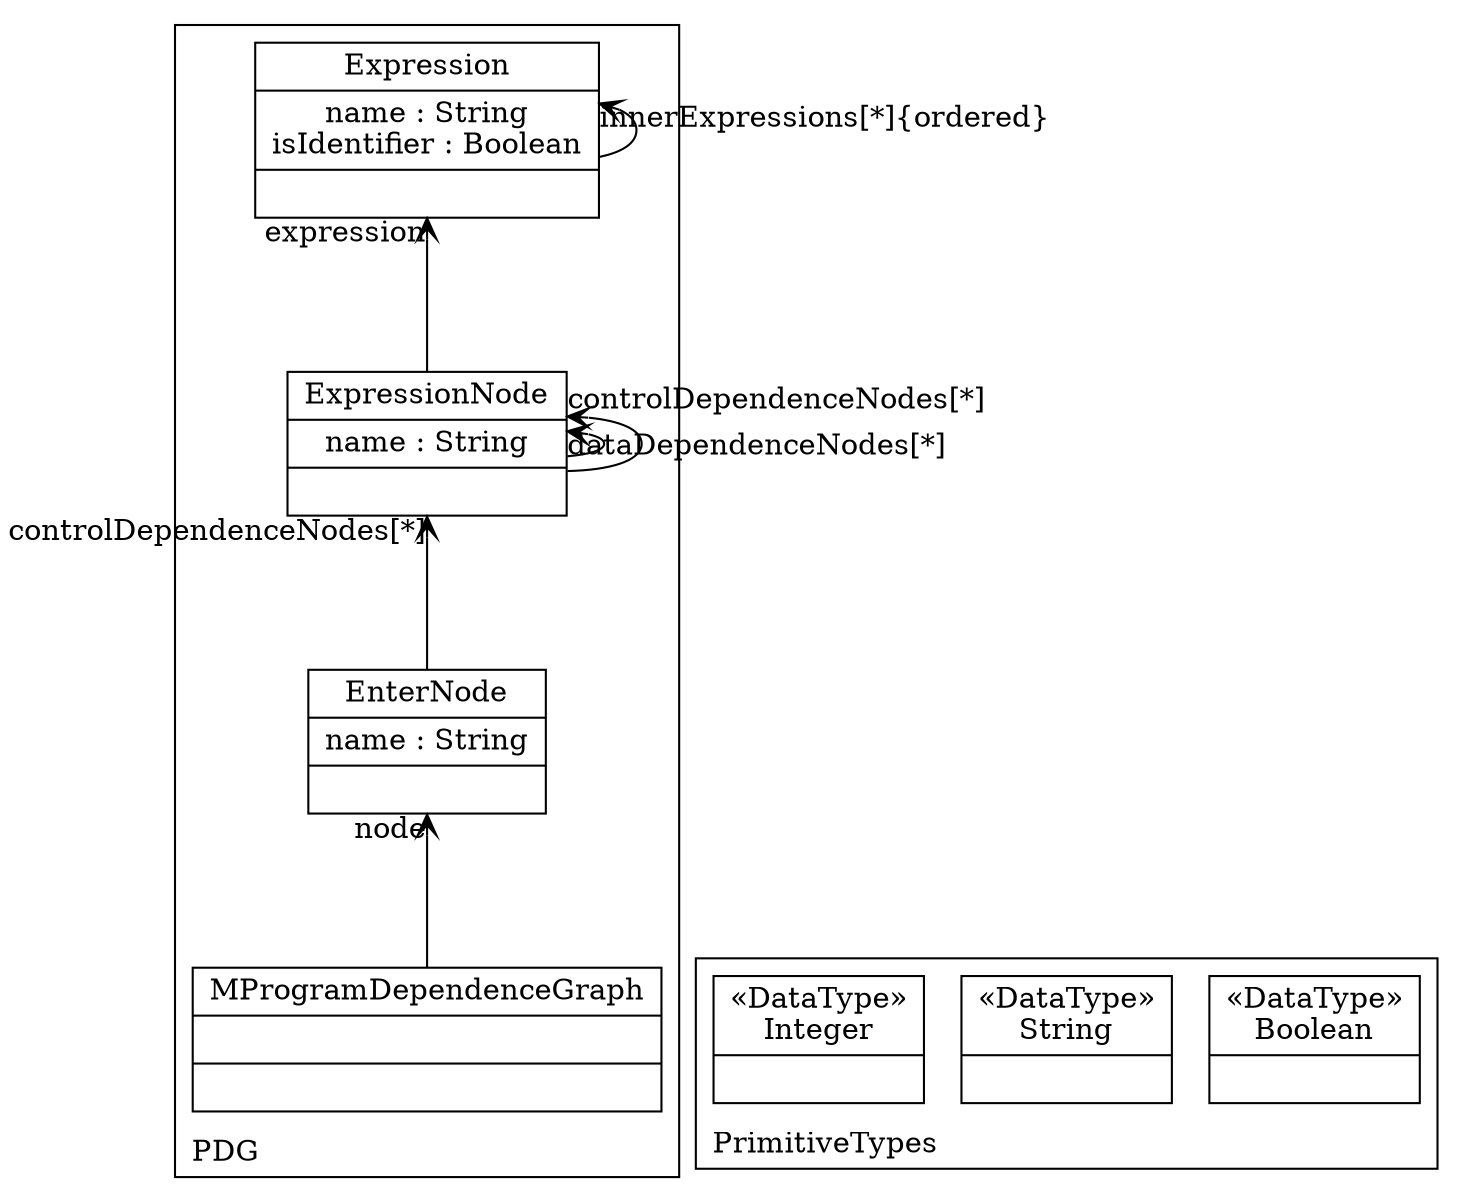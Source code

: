 digraph "KM3 Model in DOT" {
graph[rankdir=BT,labeljust=l,labelloc=t,nodeSep=0.75,compound=true];
 subgraph "cluster_PDG"{
labelloc=t
color=black
label=PDG
 node[shape=record];
MProgramDependenceGraph[label="{MProgramDependenceGraph| | }"]
 MProgramDependenceGraph->EnterNode[arrowhead=vee,arrowtail=diamond,headlabel="node",group=EnterNode,minlen=2,constraint=true,]
;
 node[shape=record];
EnterNode[label="{EnterNode|name : String| }"]
 EnterNode->ExpressionNode[arrowhead=vee,arrowtail=diamond,headlabel="controlDependenceNodes[*]",group=ExpressionNode,minlen=2,constraint=true,]
;
 node[shape=record];
ExpressionNode[label="{ExpressionNode|name : String| }"]
 ExpressionNode->Expression[arrowhead=vee,arrowtail=diamond,headlabel="expression",group=Expression,minlen=2,constraint=true,]
 ExpressionNode->ExpressionNode[arrowhead=vee,arrowtail=none,headlabel="dataDependenceNodes[*]",group=ExpressionNode,minlen=2,constraint=false,]
 ExpressionNode->ExpressionNode[arrowhead=vee,arrowtail=diamond,headlabel="controlDependenceNodes[*]",group=ExpressionNode,minlen=2,constraint=true,]
;
 node[shape=record];
Expression[label="{Expression|name : String\nisIdentifier : Boolean| }"]
 Expression->Expression[arrowhead=vee,arrowtail=diamond,headlabel="innerExpressions[*]{ordered}",group=Expression,minlen=2,constraint=true,]
;

} subgraph "cluster_PrimitiveTypes"{
labelloc=t
color=black
label=PrimitiveTypes
 node[shape=record];
Boolean[label="{&#171;DataType&#187;\nBoolean|}"]
;
 node[shape=record];
String[label="{&#171;DataType&#187;\nString|}"]
;
 node[shape=record];
Integer[label="{&#171;DataType&#187;\nInteger|}"]
;

}
}